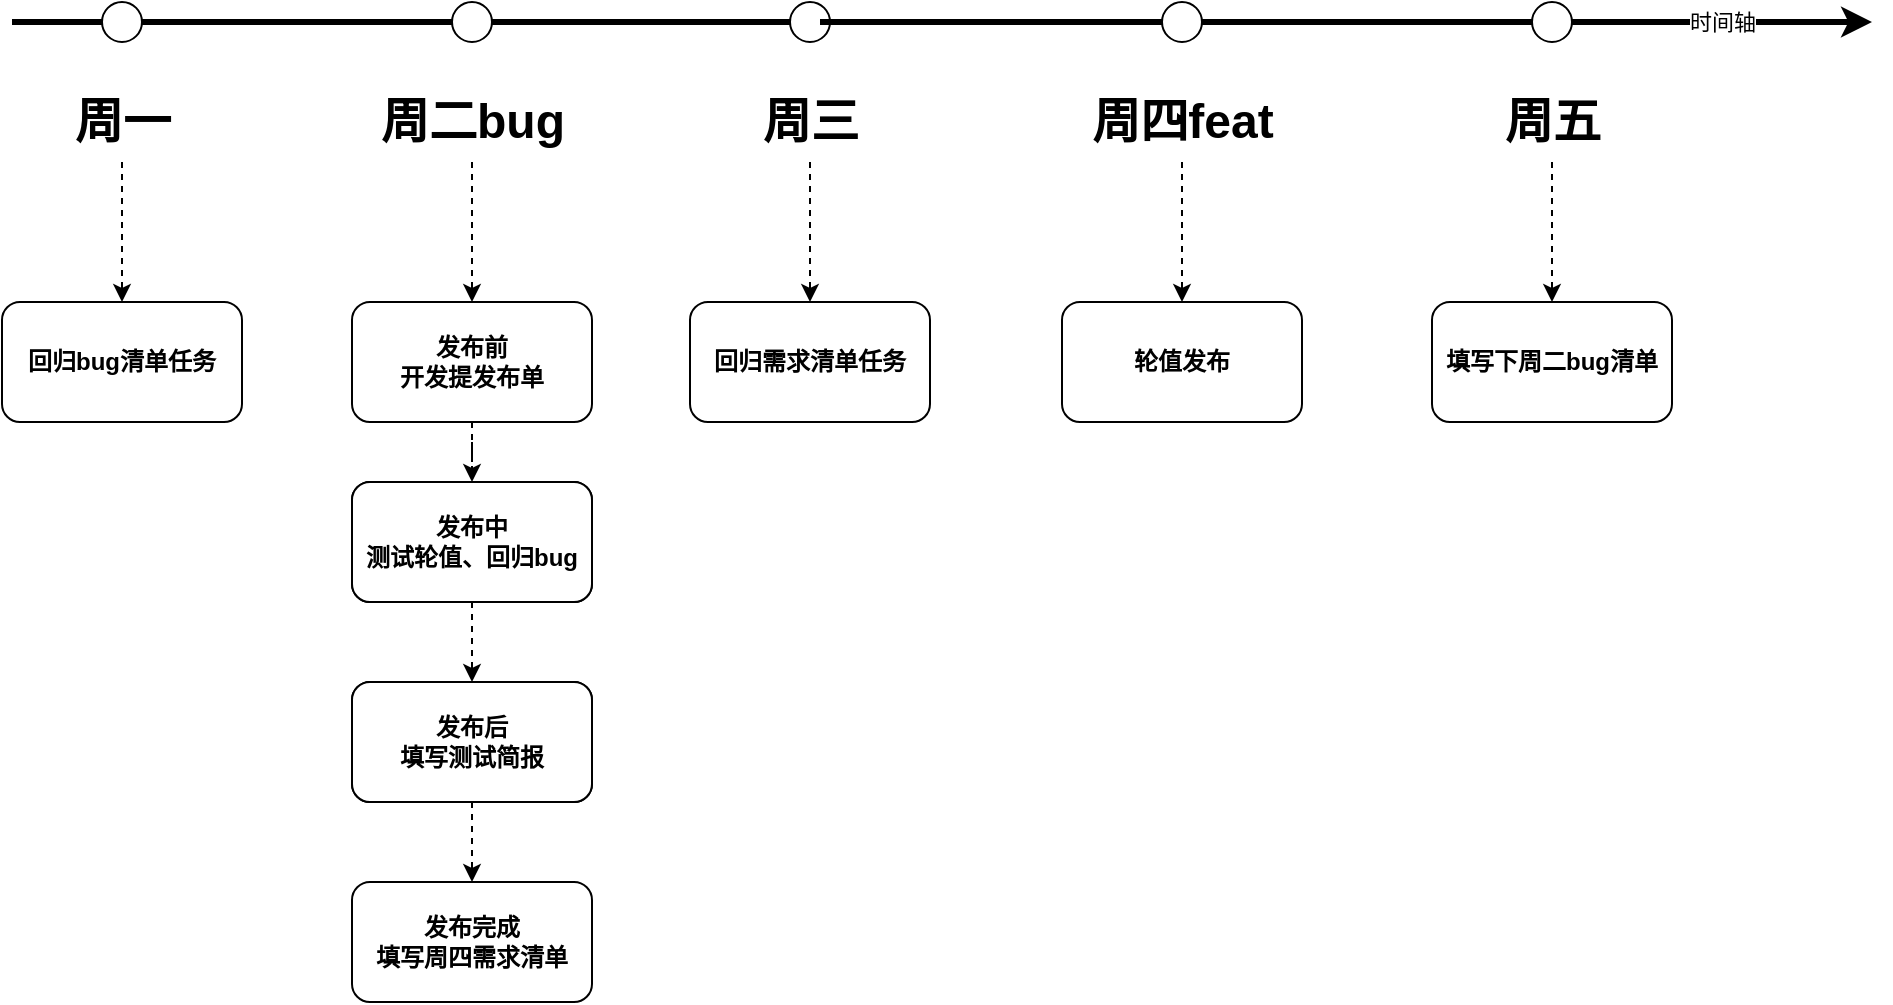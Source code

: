 <mxfile version="15.6.8" type="github">
  <diagram id="ou2I0I9FXUBxEGET_Rn_" name="Page-1">
    <mxGraphModel dx="1422" dy="762" grid="1" gridSize="10" guides="1" tooltips="1" connect="1" arrows="1" fold="1" page="1" pageScale="1" pageWidth="827" pageHeight="1169" math="0" shadow="0">
      <root>
        <mxCell id="0" />
        <mxCell id="1" parent="0" />
        <mxCell id="0ZZxTa-P83YtZlL9Fl9--2" value="时间轴" style="endArrow=classic;html=1;rounded=0;startArrow=none;strokeWidth=3;" parent="1" edge="1">
          <mxGeometry relative="1" as="geometry">
            <mxPoint x="800" y="290" as="sourcePoint" />
            <mxPoint x="950" y="290" as="targetPoint" />
          </mxGeometry>
        </mxCell>
        <mxCell id="0ZZxTa-P83YtZlL9Fl9--6" value="" style="endArrow=none;html=1;rounded=0;strokeWidth=3;startArrow=none;" parent="1" edge="1" source="y1kbq-a_GQ_lfHjdzStu-3">
          <mxGeometry relative="1" as="geometry">
            <mxPoint x="20" y="290" as="sourcePoint" />
            <mxPoint x="250" y="290" as="targetPoint" />
          </mxGeometry>
        </mxCell>
        <mxCell id="0ZZxTa-P83YtZlL9Fl9--9" value="" style="endArrow=none;html=1;rounded=0;startArrow=none;strokeWidth=3;" parent="1" edge="1">
          <mxGeometry relative="1" as="geometry">
            <mxPoint x="260" y="290" as="sourcePoint" />
            <mxPoint x="414" y="290" as="targetPoint" />
          </mxGeometry>
        </mxCell>
        <mxCell id="0ZZxTa-P83YtZlL9Fl9--11" value="" style="endArrow=none;html=1;rounded=0;startArrow=none;strokeWidth=3;" parent="1" source="y1kbq-a_GQ_lfHjdzStu-6" edge="1">
          <mxGeometry relative="1" as="geometry">
            <mxPoint x="424" y="290" as="sourcePoint" />
            <mxPoint x="600" y="290" as="targetPoint" />
          </mxGeometry>
        </mxCell>
        <mxCell id="0ZZxTa-P83YtZlL9Fl9--13" value="" style="endArrow=none;html=1;rounded=0;startArrow=none;strokeWidth=3;" parent="1" edge="1">
          <mxGeometry relative="1" as="geometry">
            <mxPoint x="610" y="290" as="sourcePoint" />
            <mxPoint x="790" y="290" as="targetPoint" />
          </mxGeometry>
        </mxCell>
        <mxCell id="0ZZxTa-P83YtZlL9Fl9--49" value="" style="edgeStyle=orthogonalEdgeStyle;rounded=0;orthogonalLoop=1;jettySize=auto;html=1;dashed=1;fontSize=12;" parent="1" source="0ZZxTa-P83YtZlL9Fl9--17" target="0ZZxTa-P83YtZlL9Fl9--48" edge="1">
          <mxGeometry relative="1" as="geometry" />
        </mxCell>
        <mxCell id="0ZZxTa-P83YtZlL9Fl9--17" value="周一" style="text;strokeColor=none;fillColor=none;html=1;fontSize=24;fontStyle=1;verticalAlign=middle;align=center;" parent="1" vertex="1">
          <mxGeometry x="25" y="320" width="100" height="40" as="geometry" />
        </mxCell>
        <mxCell id="0ZZxTa-P83YtZlL9Fl9--18" value="周二bug" style="text;strokeColor=none;fillColor=none;html=1;fontSize=24;fontStyle=1;verticalAlign=middle;align=center;" parent="1" vertex="1">
          <mxGeometry x="200" y="320" width="100" height="40" as="geometry" />
        </mxCell>
        <mxCell id="0ZZxTa-P83YtZlL9Fl9--19" value="周三" style="text;strokeColor=none;fillColor=none;html=1;fontSize=24;fontStyle=1;verticalAlign=middle;align=center;" parent="1" vertex="1">
          <mxGeometry x="369" y="320" width="100" height="40" as="geometry" />
        </mxCell>
        <mxCell id="0ZZxTa-P83YtZlL9Fl9--20" value="周四feat" style="text;strokeColor=none;fillColor=none;html=1;fontSize=24;fontStyle=1;verticalAlign=middle;align=center;" parent="1" vertex="1">
          <mxGeometry x="555" y="320" width="100" height="40" as="geometry" />
        </mxCell>
        <mxCell id="0ZZxTa-P83YtZlL9Fl9--45" value="" style="edgeStyle=orthogonalEdgeStyle;rounded=0;orthogonalLoop=1;jettySize=auto;html=1;dashed=1;fontSize=12;" parent="1" source="0ZZxTa-P83YtZlL9Fl9--21" target="0ZZxTa-P83YtZlL9Fl9--44" edge="1">
          <mxGeometry relative="1" as="geometry" />
        </mxCell>
        <mxCell id="0ZZxTa-P83YtZlL9Fl9--21" value="周五" style="text;strokeColor=none;fillColor=none;html=1;fontSize=24;fontStyle=1;verticalAlign=middle;align=center;" parent="1" vertex="1">
          <mxGeometry x="740" y="320" width="100" height="40" as="geometry" />
        </mxCell>
        <mxCell id="0ZZxTa-P83YtZlL9Fl9--24" value="" style="endArrow=classic;html=1;rounded=0;dashed=1;exitX=0.5;exitY=1;exitDx=0;exitDy=0;" parent="1" source="0ZZxTa-P83YtZlL9Fl9--18" edge="1">
          <mxGeometry width="50" height="50" relative="1" as="geometry">
            <mxPoint x="254.5" y="420" as="sourcePoint" />
            <mxPoint x="250" y="430" as="targetPoint" />
          </mxGeometry>
        </mxCell>
        <mxCell id="0ZZxTa-P83YtZlL9Fl9--25" value="" style="endArrow=classic;html=1;rounded=0;dashed=1;exitX=0.5;exitY=1;exitDx=0;exitDy=0;" parent="1" source="0ZZxTa-P83YtZlL9Fl9--19" edge="1">
          <mxGeometry width="50" height="50" relative="1" as="geometry">
            <mxPoint x="418.5" y="420" as="sourcePoint" />
            <mxPoint x="419" y="430" as="targetPoint" />
          </mxGeometry>
        </mxCell>
        <mxCell id="0ZZxTa-P83YtZlL9Fl9--26" value="" style="endArrow=classic;html=1;rounded=0;entryX=0.5;entryY=0;entryDx=0;entryDy=0;dashed=1;exitX=0.5;exitY=1;exitDx=0;exitDy=0;" parent="1" source="0ZZxTa-P83YtZlL9Fl9--20" target="0ZZxTa-P83YtZlL9Fl9--43" edge="1">
          <mxGeometry width="50" height="50" relative="1" as="geometry">
            <mxPoint x="604.5" y="420" as="sourcePoint" />
            <mxPoint x="604.5" y="360" as="targetPoint" />
          </mxGeometry>
        </mxCell>
        <mxCell id="0ZZxTa-P83YtZlL9Fl9--35" value="" style="edgeStyle=orthogonalEdgeStyle;rounded=0;orthogonalLoop=1;jettySize=auto;html=1;dashed=1;fontSize=12;fontStyle=1" parent="1" source="0ZZxTa-P83YtZlL9Fl9--33" target="0ZZxTa-P83YtZlL9Fl9--34" edge="1">
          <mxGeometry relative="1" as="geometry" />
        </mxCell>
        <mxCell id="0ZZxTa-P83YtZlL9Fl9--33" value="&lt;span style=&quot;&quot;&gt;发布前&lt;br&gt;开发提发布单&lt;/span&gt;" style="rounded=1;whiteSpace=wrap;html=1;fontSize=12;align=center;fontStyle=1" parent="1" vertex="1">
          <mxGeometry x="190" y="430" width="120" height="60" as="geometry" />
        </mxCell>
        <mxCell id="0ZZxTa-P83YtZlL9Fl9--37" value="" style="edgeStyle=orthogonalEdgeStyle;rounded=0;orthogonalLoop=1;jettySize=auto;html=1;dashed=1;fontSize=12;fontStyle=1" parent="1" source="0ZZxTa-P83YtZlL9Fl9--34" target="0ZZxTa-P83YtZlL9Fl9--36" edge="1">
          <mxGeometry relative="1" as="geometry" />
        </mxCell>
        <mxCell id="0ZZxTa-P83YtZlL9Fl9--34" value="&lt;span style=&quot;&quot;&gt;发布中 - 测试轮值、回归bug&lt;/span&gt;" style="rounded=1;whiteSpace=wrap;html=1;fontSize=12;align=left;fontStyle=1" parent="1" vertex="1">
          <mxGeometry x="190" y="520" width="120" height="60" as="geometry" />
        </mxCell>
        <mxCell id="0ZZxTa-P83YtZlL9Fl9--39" value="" style="edgeStyle=orthogonalEdgeStyle;rounded=0;orthogonalLoop=1;jettySize=auto;html=1;dashed=1;fontSize=12;fontStyle=1" parent="1" source="0ZZxTa-P83YtZlL9Fl9--36" target="0ZZxTa-P83YtZlL9Fl9--38" edge="1">
          <mxGeometry relative="1" as="geometry" />
        </mxCell>
        <mxCell id="0ZZxTa-P83YtZlL9Fl9--36" value="&lt;span style=&quot;&quot;&gt;发布后 - 填写测试简报&lt;/span&gt;" style="rounded=1;whiteSpace=wrap;html=1;fontSize=12;align=left;fontStyle=1" parent="1" vertex="1">
          <mxGeometry x="190" y="620" width="120" height="60" as="geometry" />
        </mxCell>
        <mxCell id="0ZZxTa-P83YtZlL9Fl9--38" value="&lt;span style=&quot;&quot;&gt;发布完成&lt;br&gt;填写周四需求清单&lt;/span&gt;" style="rounded=1;whiteSpace=wrap;html=1;fontSize=12;align=center;fontStyle=1" parent="1" vertex="1">
          <mxGeometry x="190" y="720" width="120" height="60" as="geometry" />
        </mxCell>
        <mxCell id="0ZZxTa-P83YtZlL9Fl9--40" value="&lt;span style=&quot;&quot;&gt;发布中&lt;br&gt;测试轮值、回归bug&lt;/span&gt;" style="rounded=1;whiteSpace=wrap;html=1;fontSize=12;align=center;fontStyle=1" parent="1" vertex="1">
          <mxGeometry x="190" y="520" width="120" height="60" as="geometry" />
        </mxCell>
        <mxCell id="0ZZxTa-P83YtZlL9Fl9--41" value="&lt;span style=&quot;&quot;&gt;发布后&lt;br&gt;填写测试简报&lt;/span&gt;" style="rounded=1;whiteSpace=wrap;html=1;fontSize=12;align=center;fontStyle=1" parent="1" vertex="1">
          <mxGeometry x="190" y="620" width="120" height="60" as="geometry" />
        </mxCell>
        <mxCell id="0ZZxTa-P83YtZlL9Fl9--42" value="&lt;span&gt;回归需求清单任务&lt;/span&gt;" style="rounded=1;whiteSpace=wrap;html=1;fontSize=12;align=center;fontStyle=1" parent="1" vertex="1">
          <mxGeometry x="359" y="430" width="120" height="60" as="geometry" />
        </mxCell>
        <mxCell id="0ZZxTa-P83YtZlL9Fl9--43" value="&lt;span&gt;轮值发布&lt;/span&gt;" style="rounded=1;whiteSpace=wrap;html=1;fontSize=12;align=center;fontStyle=1" parent="1" vertex="1">
          <mxGeometry x="545" y="430" width="120" height="60" as="geometry" />
        </mxCell>
        <mxCell id="0ZZxTa-P83YtZlL9Fl9--44" value="&lt;span&gt;填写下周二bug清单&lt;/span&gt;" style="rounded=1;whiteSpace=wrap;html=1;fontSize=12;align=center;fontStyle=1" parent="1" vertex="1">
          <mxGeometry x="730" y="430" width="120" height="60" as="geometry" />
        </mxCell>
        <mxCell id="0ZZxTa-P83YtZlL9Fl9--48" value="回归bug清单任务" style="rounded=1;whiteSpace=wrap;html=1;fontSize=12;align=center;fontStyle=1" parent="1" vertex="1">
          <mxGeometry x="15" y="430" width="120" height="60" as="geometry" />
        </mxCell>
        <mxCell id="y1kbq-a_GQ_lfHjdzStu-3" value="" style="ellipse;whiteSpace=wrap;html=1;aspect=fixed;" vertex="1" parent="1">
          <mxGeometry x="65" y="280" width="20" height="20" as="geometry" />
        </mxCell>
        <mxCell id="y1kbq-a_GQ_lfHjdzStu-4" value="" style="endArrow=none;html=1;rounded=0;strokeWidth=3;" edge="1" parent="1" target="y1kbq-a_GQ_lfHjdzStu-3">
          <mxGeometry relative="1" as="geometry">
            <mxPoint x="20" y="290" as="sourcePoint" />
            <mxPoint x="250" y="290" as="targetPoint" />
          </mxGeometry>
        </mxCell>
        <mxCell id="y1kbq-a_GQ_lfHjdzStu-5" value="" style="ellipse;whiteSpace=wrap;html=1;aspect=fixed;" vertex="1" parent="1">
          <mxGeometry x="240" y="280" width="20" height="20" as="geometry" />
        </mxCell>
        <mxCell id="y1kbq-a_GQ_lfHjdzStu-6" value="" style="ellipse;whiteSpace=wrap;html=1;aspect=fixed;" vertex="1" parent="1">
          <mxGeometry x="409" y="280" width="20" height="20" as="geometry" />
        </mxCell>
        <mxCell id="y1kbq-a_GQ_lfHjdzStu-7" value="" style="endArrow=none;html=1;rounded=0;startArrow=none;strokeWidth=3;" edge="1" parent="1" target="y1kbq-a_GQ_lfHjdzStu-6">
          <mxGeometry relative="1" as="geometry">
            <mxPoint x="424" y="290" as="sourcePoint" />
            <mxPoint x="600" y="290" as="targetPoint" />
          </mxGeometry>
        </mxCell>
        <mxCell id="y1kbq-a_GQ_lfHjdzStu-8" value="" style="ellipse;whiteSpace=wrap;html=1;aspect=fixed;" vertex="1" parent="1">
          <mxGeometry x="595" y="280" width="20" height="20" as="geometry" />
        </mxCell>
        <mxCell id="y1kbq-a_GQ_lfHjdzStu-9" value="" style="ellipse;whiteSpace=wrap;html=1;aspect=fixed;" vertex="1" parent="1">
          <mxGeometry x="780" y="280" width="20" height="20" as="geometry" />
        </mxCell>
      </root>
    </mxGraphModel>
  </diagram>
</mxfile>
